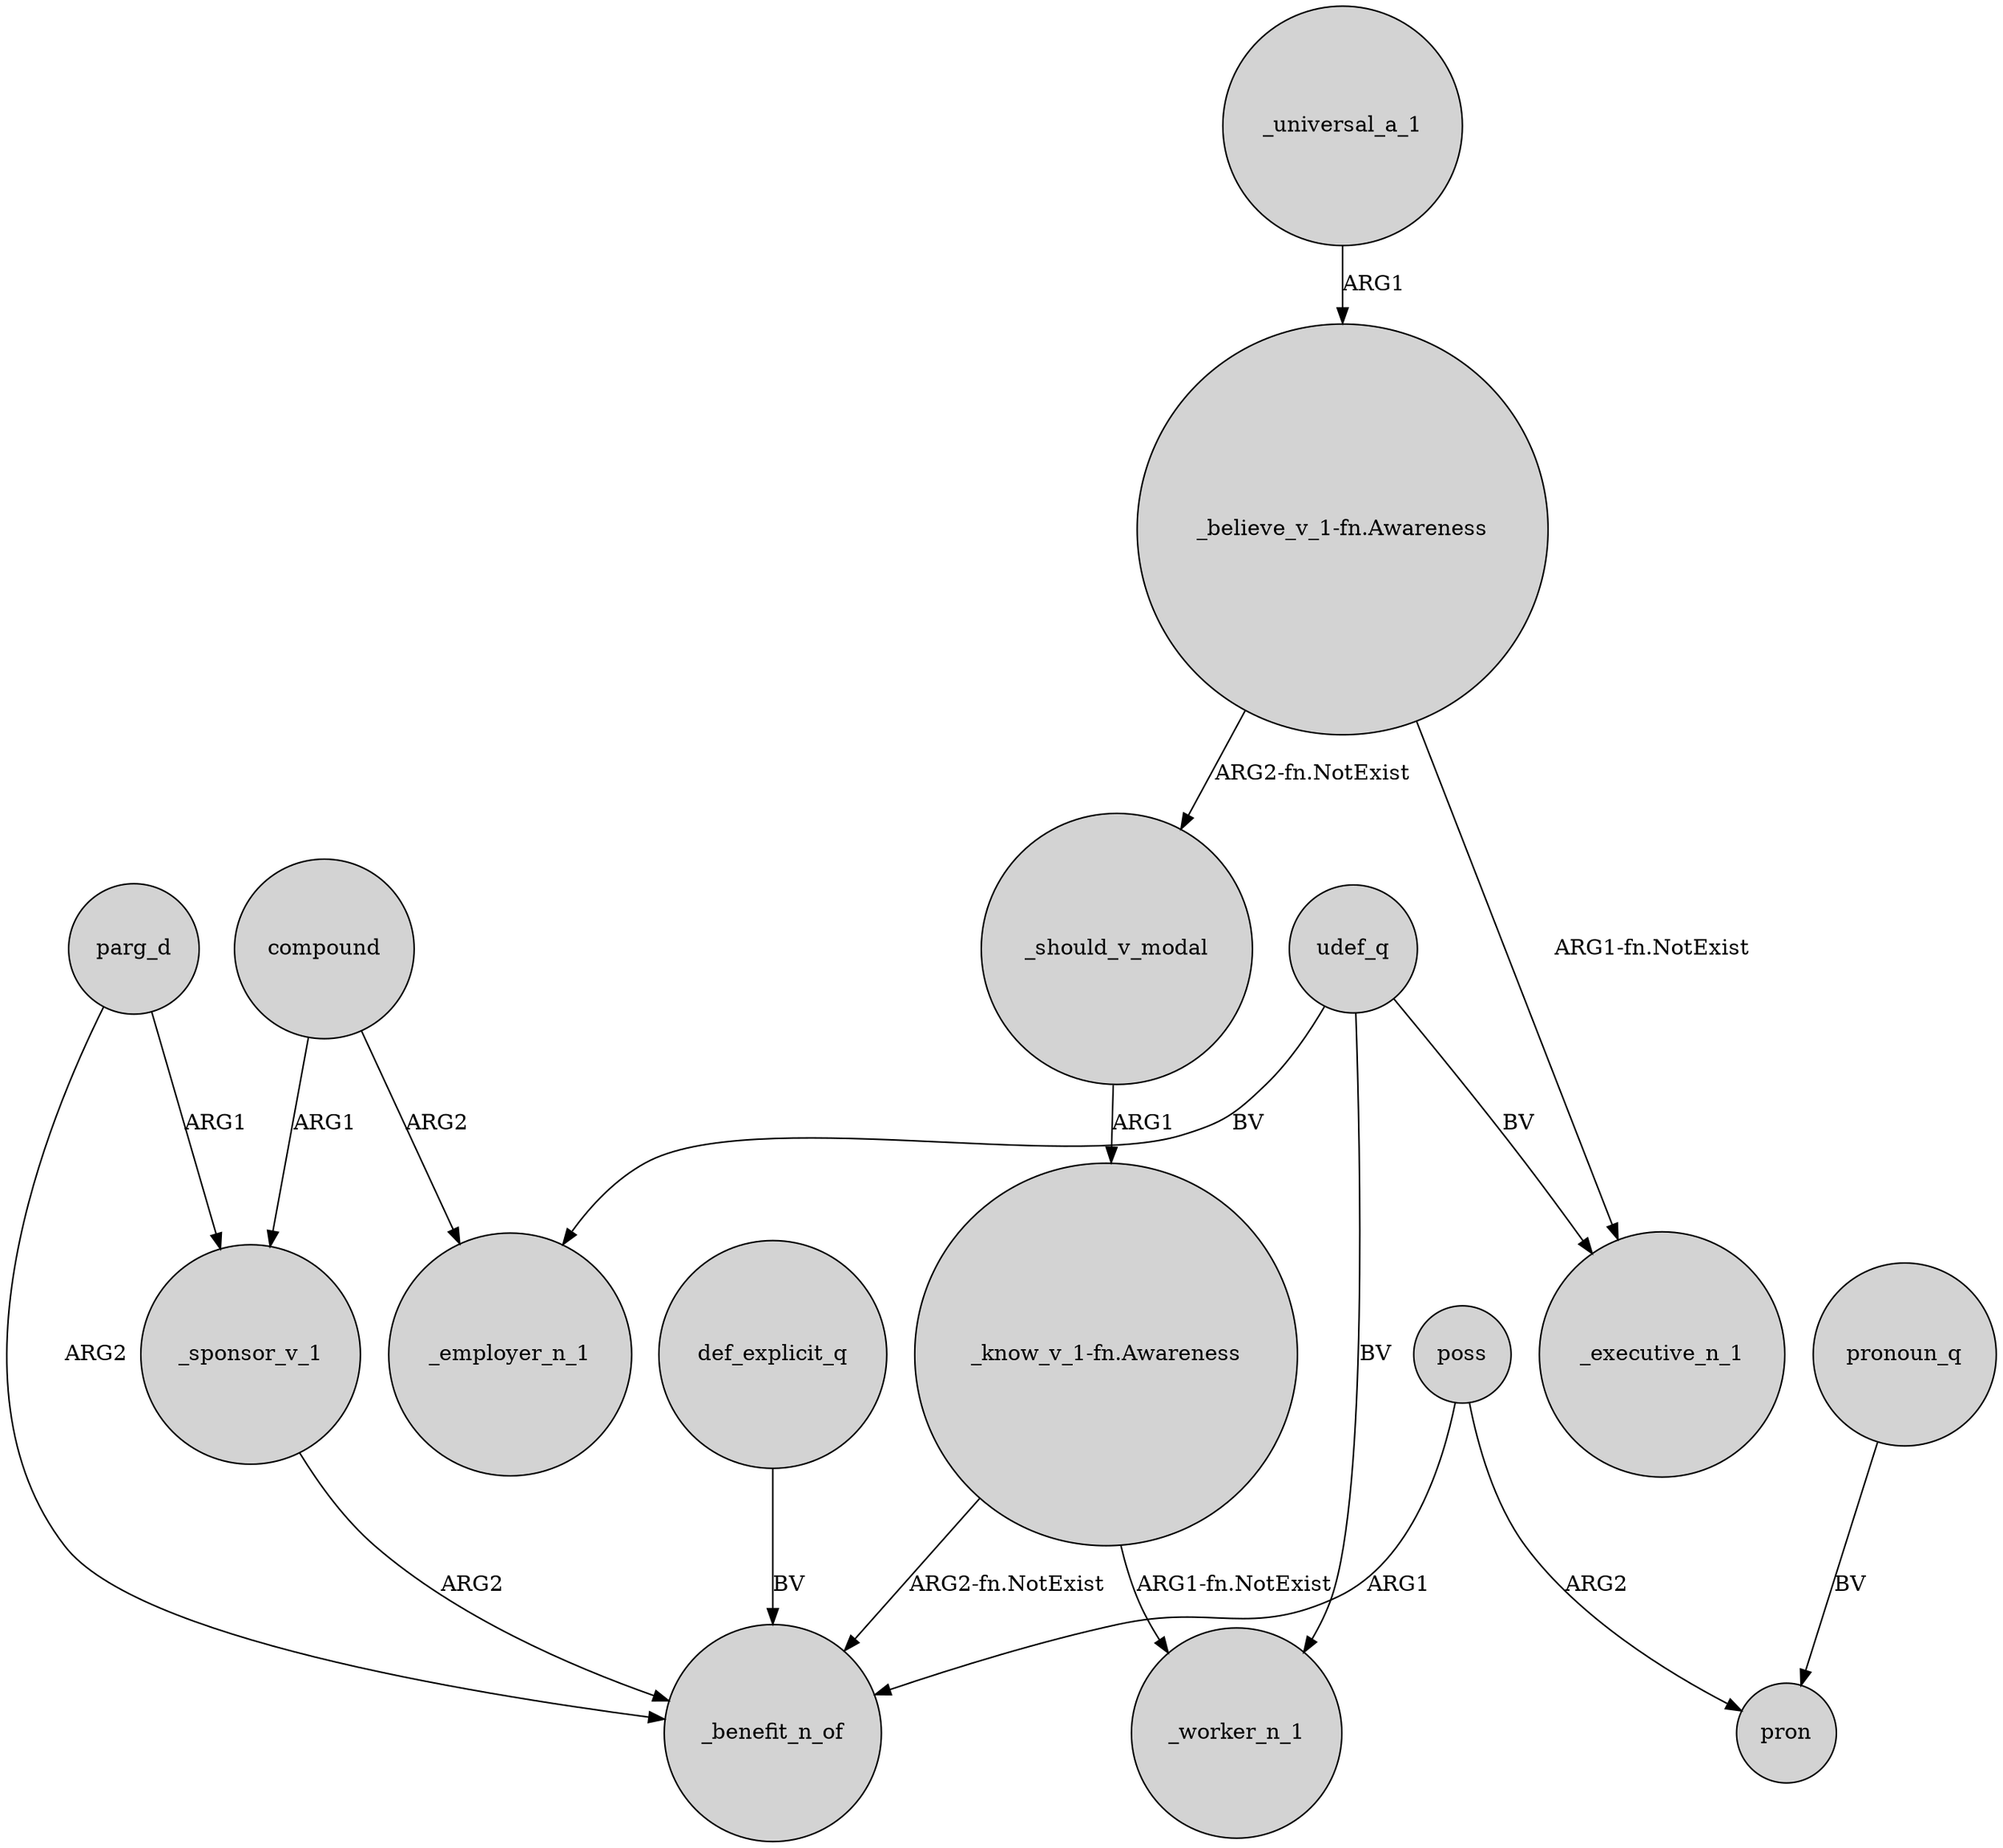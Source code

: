 digraph {
	node [shape=circle style=filled]
	udef_q -> _employer_n_1 [label=BV]
	_universal_a_1 -> "_believe_v_1-fn.Awareness" [label=ARG1]
	compound -> _sponsor_v_1 [label=ARG1]
	"_believe_v_1-fn.Awareness" -> _should_v_modal [label="ARG2-fn.NotExist"]
	"_know_v_1-fn.Awareness" -> _benefit_n_of [label="ARG2-fn.NotExist"]
	def_explicit_q -> _benefit_n_of [label=BV]
	udef_q -> _executive_n_1 [label=BV]
	poss -> pron [label=ARG2]
	compound -> _employer_n_1 [label=ARG2]
	poss -> _benefit_n_of [label=ARG1]
	"_know_v_1-fn.Awareness" -> _worker_n_1 [label="ARG1-fn.NotExist"]
	_sponsor_v_1 -> _benefit_n_of [label=ARG2]
	"_believe_v_1-fn.Awareness" -> _executive_n_1 [label="ARG1-fn.NotExist"]
	parg_d -> _benefit_n_of [label=ARG2]
	_should_v_modal -> "_know_v_1-fn.Awareness" [label=ARG1]
	udef_q -> _worker_n_1 [label=BV]
	parg_d -> _sponsor_v_1 [label=ARG1]
	pronoun_q -> pron [label=BV]
}
